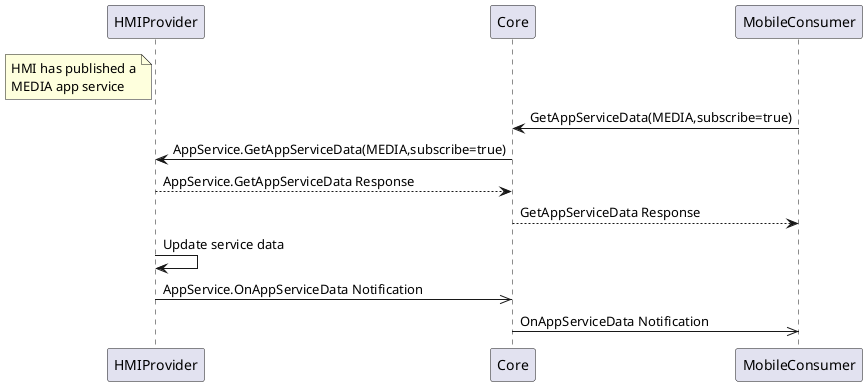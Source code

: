 @startuml OnAppServiceData_HMI_ASP
participant HMIProvider
participant Core
participant MobileConsumer

note left of HMIProvider: HMI has published a\nMEDIA app service

MobileConsumer -> Core: GetAppServiceData(MEDIA,subscribe=true)
Core -> HMIProvider: AppService.GetAppServiceData(MEDIA,subscribe=true)
HMIProvider --> Core: AppService.GetAppServiceData Response
Core --> MobileConsumer: GetAppServiceData Response
HMIProvider -> HMIProvider: Update service data
HMIProvider ->> Core: AppService.OnAppServiceData Notification
Core ->> MobileConsumer: OnAppServiceData Notification

@enduml